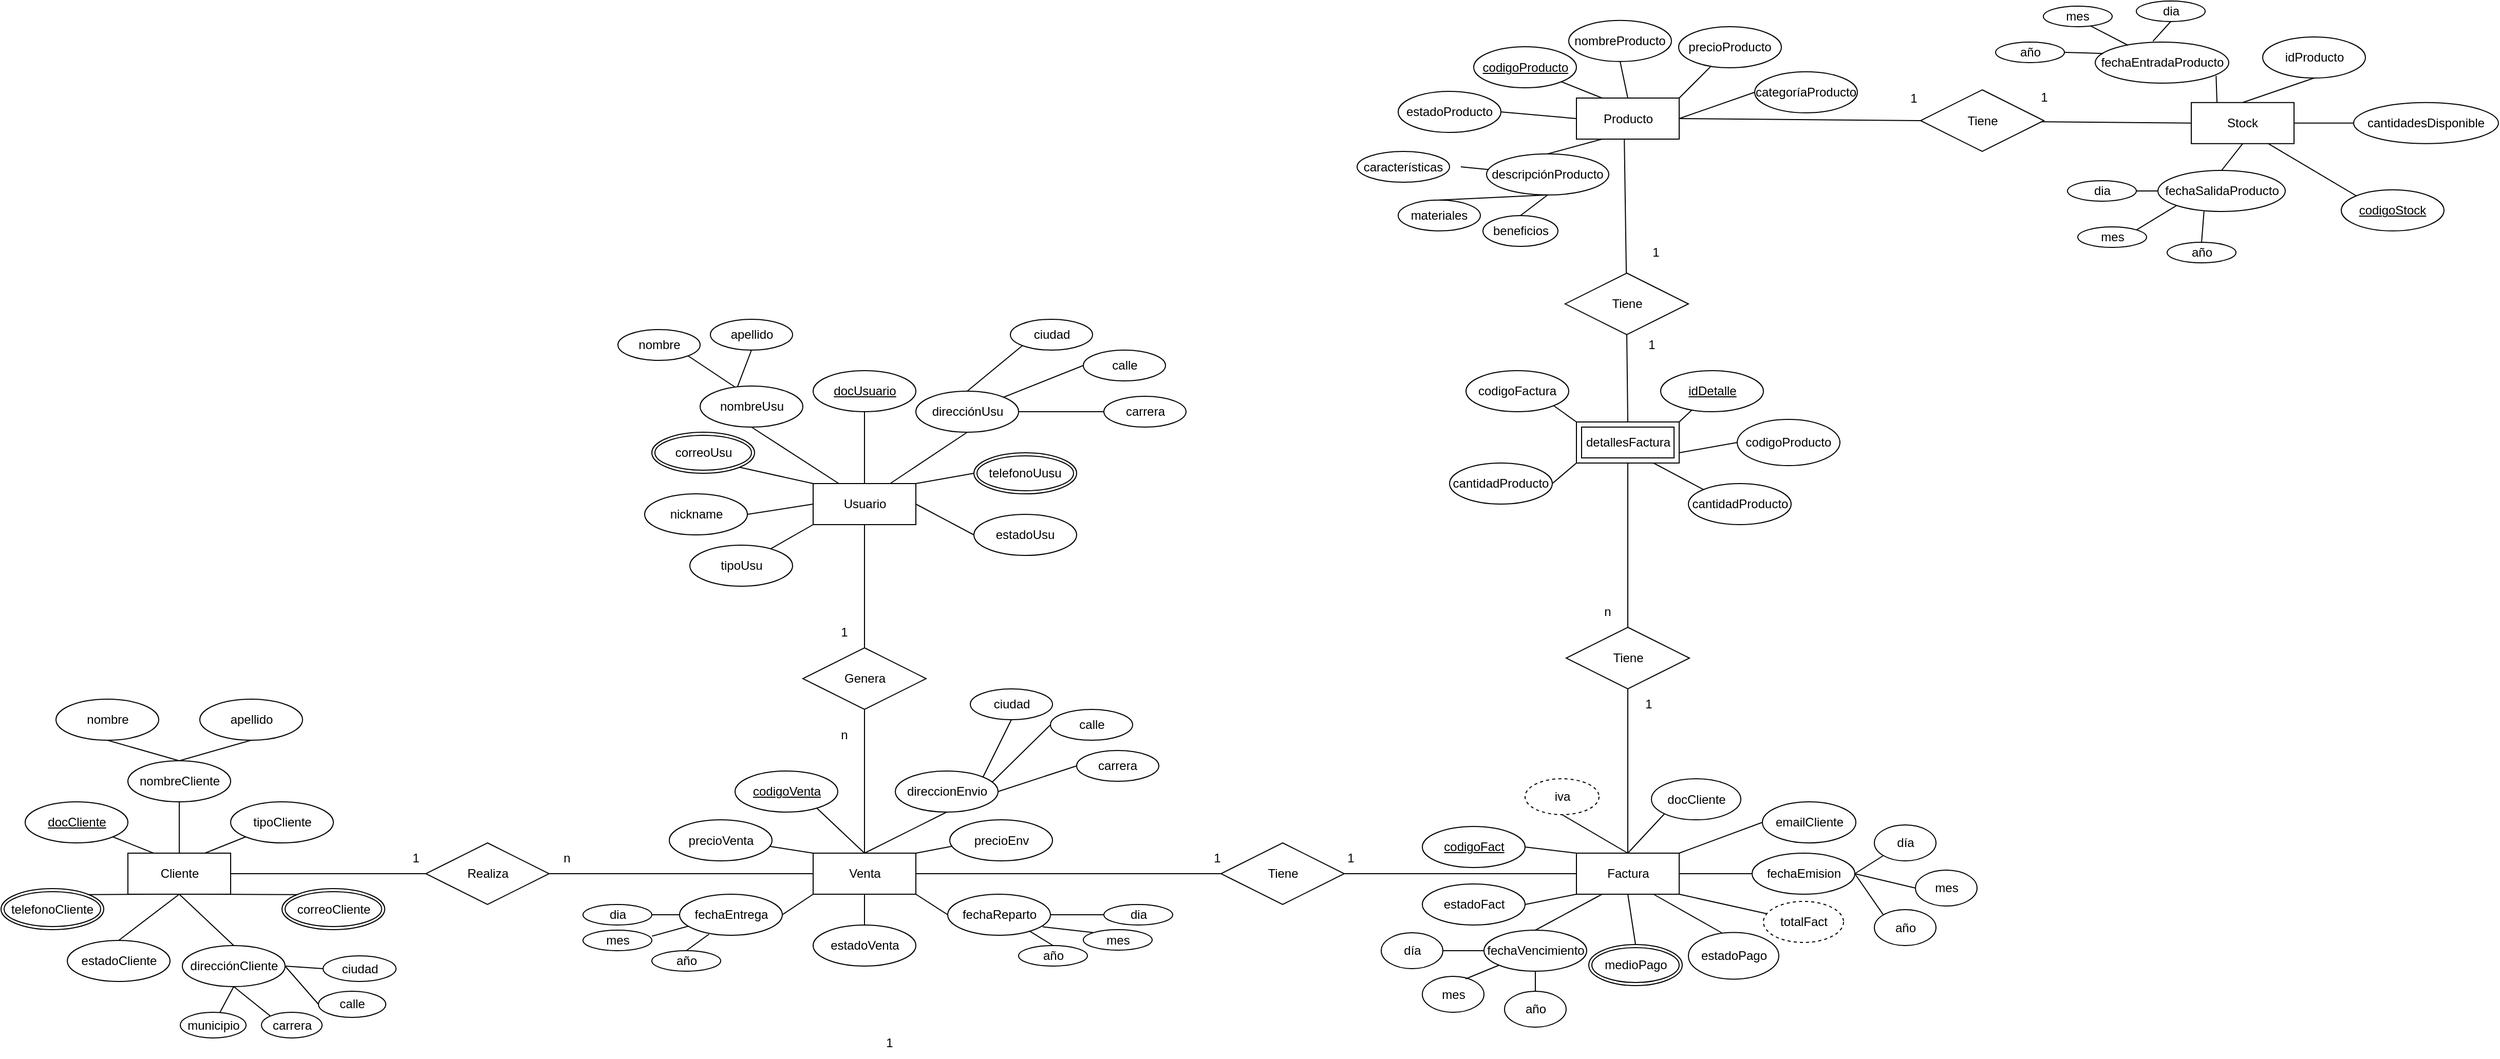 <mxfile version="26.2.8">
  <diagram name="Página-1" id="FEm4brnFQhRlqKf77TeI">
    <mxGraphModel dx="3208" dy="3061" grid="1" gridSize="10" guides="1" tooltips="1" connect="1" arrows="1" fold="1" page="1" pageScale="1" pageWidth="827" pageHeight="1169" background="#ffffff" math="0" shadow="0">
      <root>
        <mxCell id="0" />
        <mxCell id="1" parent="0" />
        <mxCell id="kF4brBvfsIG95Abrvi-r-2" value="Usuario" style="whiteSpace=wrap;html=1;align=center;" vertex="1" parent="1">
          <mxGeometry x="930.5" y="270" width="100" height="40" as="geometry" />
        </mxCell>
        <mxCell id="kF4brBvfsIG95Abrvi-r-3" value="Cliente" style="whiteSpace=wrap;html=1;align=center;" vertex="1" parent="1">
          <mxGeometry x="263.5" y="630" width="100" height="40" as="geometry" />
        </mxCell>
        <mxCell id="kF4brBvfsIG95Abrvi-r-4" value="Venta" style="whiteSpace=wrap;html=1;align=center;" vertex="1" parent="1">
          <mxGeometry x="930.5" y="630" width="100" height="40" as="geometry" />
        </mxCell>
        <mxCell id="kF4brBvfsIG95Abrvi-r-5" value="Factura" style="whiteSpace=wrap;html=1;align=center;" vertex="1" parent="1">
          <mxGeometry x="1673.5" y="630" width="100" height="40" as="geometry" />
        </mxCell>
        <mxCell id="kF4brBvfsIG95Abrvi-r-6" value="Producto" style="whiteSpace=wrap;html=1;align=center;" vertex="1" parent="1">
          <mxGeometry x="1673.5" y="-105.5" width="100" height="40" as="geometry" />
        </mxCell>
        <mxCell id="kF4brBvfsIG95Abrvi-r-7" value="Stock" style="whiteSpace=wrap;html=1;align=center;" vertex="1" parent="1">
          <mxGeometry x="2272" y="-101.11" width="100" height="40" as="geometry" />
        </mxCell>
        <mxCell id="kF4brBvfsIG95Abrvi-r-8" value="" style="endArrow=none;html=1;rounded=0;exitX=1;exitY=0.5;exitDx=0;exitDy=0;entryX=0;entryY=0.5;entryDx=0;entryDy=0;" edge="1" parent="1" source="kF4brBvfsIG95Abrvi-r-12" target="kF4brBvfsIG95Abrvi-r-4">
          <mxGeometry relative="1" as="geometry">
            <mxPoint x="740.5" y="645" as="sourcePoint" />
            <mxPoint x="800.5" y="615" as="targetPoint" />
          </mxGeometry>
        </mxCell>
        <mxCell id="kF4brBvfsIG95Abrvi-r-9" value="" style="endArrow=none;html=1;rounded=0;exitX=1;exitY=0.5;exitDx=0;exitDy=0;entryX=0;entryY=0.5;entryDx=0;entryDy=0;" edge="1" parent="1" source="kF4brBvfsIG95Abrvi-r-14" target="kF4brBvfsIG95Abrvi-r-5">
          <mxGeometry relative="1" as="geometry">
            <mxPoint x="1123.5" y="660" as="sourcePoint" />
            <mxPoint x="1403.5" y="660" as="targetPoint" />
          </mxGeometry>
        </mxCell>
        <mxCell id="kF4brBvfsIG95Abrvi-r-11" value="" style="endArrow=none;html=1;rounded=0;exitX=1;exitY=0.5;exitDx=0;exitDy=0;entryX=0;entryY=0.5;entryDx=0;entryDy=0;" edge="1" parent="1" source="kF4brBvfsIG95Abrvi-r-3" target="kF4brBvfsIG95Abrvi-r-12">
          <mxGeometry relative="1" as="geometry">
            <mxPoint x="363.5" y="650" as="sourcePoint" />
            <mxPoint x="433.5" y="650" as="targetPoint" />
          </mxGeometry>
        </mxCell>
        <mxCell id="kF4brBvfsIG95Abrvi-r-12" value="Realiza" style="shape=rhombus;perimeter=rhombusPerimeter;whiteSpace=wrap;html=1;align=center;" vertex="1" parent="1">
          <mxGeometry x="553.5" y="620" width="120" height="60" as="geometry" />
        </mxCell>
        <mxCell id="kF4brBvfsIG95Abrvi-r-13" value="" style="endArrow=none;html=1;rounded=0;exitX=1;exitY=0.5;exitDx=0;exitDy=0;" edge="1" parent="1" source="kF4brBvfsIG95Abrvi-r-4" target="kF4brBvfsIG95Abrvi-r-14">
          <mxGeometry relative="1" as="geometry">
            <mxPoint x="1074.5" y="650" as="sourcePoint" />
            <mxPoint x="1220.5" y="650" as="targetPoint" />
          </mxGeometry>
        </mxCell>
        <mxCell id="kF4brBvfsIG95Abrvi-r-14" value="Tiene" style="shape=rhombus;perimeter=rhombusPerimeter;whiteSpace=wrap;html=1;align=center;" vertex="1" parent="1">
          <mxGeometry x="1327.5" y="620" width="120" height="60" as="geometry" />
        </mxCell>
        <mxCell id="kF4brBvfsIG95Abrvi-r-15" value="telefonoUusu" style="ellipse;shape=doubleEllipse;margin=3;whiteSpace=wrap;html=1;align=center;" vertex="1" parent="1">
          <mxGeometry x="1087" y="240" width="100" height="40" as="geometry" />
        </mxCell>
        <mxCell id="kF4brBvfsIG95Abrvi-r-16" value="estadoUsu" style="ellipse;whiteSpace=wrap;html=1;align=center;" vertex="1" parent="1">
          <mxGeometry x="1087" y="300" width="100" height="40" as="geometry" />
        </mxCell>
        <mxCell id="kF4brBvfsIG95Abrvi-r-17" value="docUsuario" style="ellipse;whiteSpace=wrap;html=1;align=center;fontStyle=4;" vertex="1" parent="1">
          <mxGeometry x="930.5" y="160" width="100" height="40" as="geometry" />
        </mxCell>
        <mxCell id="kF4brBvfsIG95Abrvi-r-18" value="nickname" style="ellipse;whiteSpace=wrap;html=1;align=center;" vertex="1" parent="1">
          <mxGeometry x="766.5" y="280" width="100" height="40" as="geometry" />
        </mxCell>
        <mxCell id="kF4brBvfsIG95Abrvi-r-19" value="correoUsu" style="ellipse;shape=doubleEllipse;margin=3;whiteSpace=wrap;html=1;align=center;" vertex="1" parent="1">
          <mxGeometry x="773.5" y="220" width="100" height="40" as="geometry" />
        </mxCell>
        <mxCell id="kF4brBvfsIG95Abrvi-r-20" value="nombreUsu" style="ellipse;whiteSpace=wrap;html=1;align=center;" vertex="1" parent="1">
          <mxGeometry x="820.5" y="175" width="100" height="40" as="geometry" />
        </mxCell>
        <mxCell id="kF4brBvfsIG95Abrvi-r-21" value="direcciónUsu" style="ellipse;whiteSpace=wrap;html=1;align=center;" vertex="1" parent="1">
          <mxGeometry x="1030.5" y="180" width="100" height="40" as="geometry" />
        </mxCell>
        <mxCell id="kF4brBvfsIG95Abrvi-r-22" value="" style="endArrow=none;html=1;rounded=0;exitX=0.75;exitY=0;exitDx=0;exitDy=0;entryX=0.5;entryY=1;entryDx=0;entryDy=0;" edge="1" parent="1" source="kF4brBvfsIG95Abrvi-r-2" target="kF4brBvfsIG95Abrvi-r-21">
          <mxGeometry relative="1" as="geometry">
            <mxPoint x="1000.5" y="240" as="sourcePoint" />
            <mxPoint x="1065.5" y="220" as="targetPoint" />
          </mxGeometry>
        </mxCell>
        <mxCell id="kF4brBvfsIG95Abrvi-r-23" value="" style="endArrow=none;html=1;rounded=0;exitX=0.5;exitY=0;exitDx=0;exitDy=0;entryX=0.5;entryY=1;entryDx=0;entryDy=0;" edge="1" parent="1" source="kF4brBvfsIG95Abrvi-r-2" target="kF4brBvfsIG95Abrvi-r-17">
          <mxGeometry relative="1" as="geometry">
            <mxPoint x="970.5" y="240" as="sourcePoint" />
            <mxPoint x="1130.5" y="240" as="targetPoint" />
          </mxGeometry>
        </mxCell>
        <mxCell id="kF4brBvfsIG95Abrvi-r-24" value="" style="endArrow=none;html=1;rounded=0;entryX=0.5;entryY=1;entryDx=0;entryDy=0;exitX=0.25;exitY=0;exitDx=0;exitDy=0;" edge="1" parent="1" source="kF4brBvfsIG95Abrvi-r-2" target="kF4brBvfsIG95Abrvi-r-20">
          <mxGeometry relative="1" as="geometry">
            <mxPoint x="980.5" y="270" as="sourcePoint" />
            <mxPoint x="1090.5" y="240" as="targetPoint" />
          </mxGeometry>
        </mxCell>
        <mxCell id="kF4brBvfsIG95Abrvi-r-25" value="" style="endArrow=none;html=1;rounded=0;entryX=0;entryY=0;entryDx=0;entryDy=0;exitX=1;exitY=1;exitDx=0;exitDy=0;" edge="1" parent="1" source="kF4brBvfsIG95Abrvi-r-19" target="kF4brBvfsIG95Abrvi-r-2">
          <mxGeometry relative="1" as="geometry">
            <mxPoint x="760.5" y="300" as="sourcePoint" />
            <mxPoint x="920.5" y="300" as="targetPoint" />
          </mxGeometry>
        </mxCell>
        <mxCell id="kF4brBvfsIG95Abrvi-r-26" value="" style="endArrow=none;html=1;rounded=0;entryX=0;entryY=0.5;entryDx=0;entryDy=0;exitX=1;exitY=0.5;exitDx=0;exitDy=0;" edge="1" parent="1" source="kF4brBvfsIG95Abrvi-r-18" target="kF4brBvfsIG95Abrvi-r-2">
          <mxGeometry relative="1" as="geometry">
            <mxPoint x="830.5" y="330" as="sourcePoint" />
            <mxPoint x="990.5" y="330" as="targetPoint" />
          </mxGeometry>
        </mxCell>
        <mxCell id="kF4brBvfsIG95Abrvi-r-27" value="" style="endArrow=none;html=1;rounded=0;exitX=1;exitY=0.5;exitDx=0;exitDy=0;entryX=0;entryY=0.5;entryDx=0;entryDy=0;" edge="1" parent="1" source="kF4brBvfsIG95Abrvi-r-2" target="kF4brBvfsIG95Abrvi-r-16">
          <mxGeometry relative="1" as="geometry">
            <mxPoint x="990.5" y="330" as="sourcePoint" />
            <mxPoint x="1150.5" y="330" as="targetPoint" />
          </mxGeometry>
        </mxCell>
        <mxCell id="kF4brBvfsIG95Abrvi-r-28" value="" style="endArrow=none;html=1;rounded=0;exitX=1;exitY=0;exitDx=0;exitDy=0;entryX=0;entryY=0.5;entryDx=0;entryDy=0;" edge="1" parent="1" source="kF4brBvfsIG95Abrvi-r-2" target="kF4brBvfsIG95Abrvi-r-15">
          <mxGeometry relative="1" as="geometry">
            <mxPoint x="1000.5" y="340" as="sourcePoint" />
            <mxPoint x="1160.5" y="340" as="targetPoint" />
            <Array as="points" />
          </mxGeometry>
        </mxCell>
        <mxCell id="kF4brBvfsIG95Abrvi-r-29" value="nombre" style="ellipse;whiteSpace=wrap;html=1;align=center;" vertex="1" parent="1">
          <mxGeometry x="740.5" y="120" width="80" height="30" as="geometry" />
        </mxCell>
        <mxCell id="kF4brBvfsIG95Abrvi-r-30" value="apellido" style="ellipse;whiteSpace=wrap;html=1;align=center;" vertex="1" parent="1">
          <mxGeometry x="830.5" y="110" width="80" height="30" as="geometry" />
        </mxCell>
        <mxCell id="kF4brBvfsIG95Abrvi-r-31" value="" style="endArrow=none;html=1;rounded=0;exitX=1;exitY=1;exitDx=0;exitDy=0;entryX=0.339;entryY=0.025;entryDx=0;entryDy=0;entryPerimeter=0;" edge="1" parent="1" source="kF4brBvfsIG95Abrvi-r-29" target="kF4brBvfsIG95Abrvi-r-20">
          <mxGeometry relative="1" as="geometry">
            <mxPoint x="780.5" y="150" as="sourcePoint" />
            <mxPoint x="940.5" y="150" as="targetPoint" />
          </mxGeometry>
        </mxCell>
        <mxCell id="kF4brBvfsIG95Abrvi-r-32" value="" style="endArrow=none;html=1;rounded=0;exitX=0.5;exitY=1;exitDx=0;exitDy=0;entryX=0.364;entryY=0.016;entryDx=0;entryDy=0;entryPerimeter=0;" edge="1" parent="1" source="kF4brBvfsIG95Abrvi-r-30" target="kF4brBvfsIG95Abrvi-r-20">
          <mxGeometry relative="1" as="geometry">
            <mxPoint x="860.5" y="130" as="sourcePoint" />
            <mxPoint x="1020.5" y="130" as="targetPoint" />
          </mxGeometry>
        </mxCell>
        <mxCell id="kF4brBvfsIG95Abrvi-r-33" value="tipoCliente" style="ellipse;whiteSpace=wrap;html=1;align=center;" vertex="1" parent="1">
          <mxGeometry x="363.5" y="580" width="100" height="40" as="geometry" />
        </mxCell>
        <mxCell id="kF4brBvfsIG95Abrvi-r-34" value="estadoCliente" style="ellipse;whiteSpace=wrap;html=1;align=center;" vertex="1" parent="1">
          <mxGeometry x="204.5" y="715" width="100" height="40" as="geometry" />
        </mxCell>
        <mxCell id="kF4brBvfsIG95Abrvi-r-35" value="" style="endArrow=none;html=1;rounded=0;exitX=0;exitY=0.5;exitDx=0;exitDy=0;entryX=0;entryY=0.5;entryDx=0;entryDy=0;" edge="1" parent="1" source="kF4brBvfsIG95Abrvi-r-7" target="kF4brBvfsIG95Abrvi-r-36">
          <mxGeometry relative="1" as="geometry">
            <mxPoint x="2282" y="-211.11" as="sourcePoint" />
            <mxPoint x="2826" y="-211.11" as="targetPoint" />
          </mxGeometry>
        </mxCell>
        <mxCell id="kF4brBvfsIG95Abrvi-r-36" value="Tiene" style="shape=rhombus;perimeter=rhombusPerimeter;whiteSpace=wrap;html=1;align=center;" vertex="1" parent="1">
          <mxGeometry x="2008.5" y="-113.5" width="120" height="60" as="geometry" />
        </mxCell>
        <mxCell id="kF4brBvfsIG95Abrvi-r-37" value="telefonoCliente" style="ellipse;shape=doubleEllipse;margin=3;whiteSpace=wrap;html=1;align=center;" vertex="1" parent="1">
          <mxGeometry x="140" y="664.5" width="100" height="40" as="geometry" />
        </mxCell>
        <mxCell id="kF4brBvfsIG95Abrvi-r-38" value="correoCliente" style="ellipse;shape=doubleEllipse;margin=3;whiteSpace=wrap;html=1;align=center;" vertex="1" parent="1">
          <mxGeometry x="413.5" y="664.5" width="100" height="40" as="geometry" />
        </mxCell>
        <mxCell id="kF4brBvfsIG95Abrvi-r-39" value="" style="endArrow=none;html=1;rounded=0;exitX=1;exitY=0;exitDx=0;exitDy=0;entryX=0.25;entryY=1;entryDx=0;entryDy=0;" edge="1" parent="1" source="kF4brBvfsIG95Abrvi-r-37" target="kF4brBvfsIG95Abrvi-r-3">
          <mxGeometry relative="1" as="geometry">
            <mxPoint x="263.5" y="690" as="sourcePoint" />
            <mxPoint x="423.5" y="690" as="targetPoint" />
          </mxGeometry>
        </mxCell>
        <mxCell id="kF4brBvfsIG95Abrvi-r-40" value="" style="endArrow=none;html=1;rounded=0;exitX=0.5;exitY=0;exitDx=0;exitDy=0;entryX=0.5;entryY=1;entryDx=0;entryDy=0;" edge="1" parent="1" source="kF4brBvfsIG95Abrvi-r-34" target="kF4brBvfsIG95Abrvi-r-3">
          <mxGeometry relative="1" as="geometry">
            <mxPoint x="303.5" y="700" as="sourcePoint" />
            <mxPoint x="463.5" y="700" as="targetPoint" />
          </mxGeometry>
        </mxCell>
        <mxCell id="kF4brBvfsIG95Abrvi-r-41" value="" style="endArrow=none;html=1;rounded=0;exitX=0.75;exitY=1;exitDx=0;exitDy=0;entryX=0;entryY=0;entryDx=0;entryDy=0;" edge="1" parent="1" source="kF4brBvfsIG95Abrvi-r-3" target="kF4brBvfsIG95Abrvi-r-38">
          <mxGeometry relative="1" as="geometry">
            <mxPoint x="343.5" y="680" as="sourcePoint" />
            <mxPoint x="503.5" y="680" as="targetPoint" />
          </mxGeometry>
        </mxCell>
        <mxCell id="kF4brBvfsIG95Abrvi-r-42" value="" style="endArrow=none;html=1;rounded=0;exitX=0.5;exitY=0;exitDx=0;exitDy=0;entryX=0.5;entryY=1;entryDx=0;entryDy=0;" edge="1" parent="1" source="kF4brBvfsIG95Abrvi-r-3" target="kF4brBvfsIG95Abrvi-r-46">
          <mxGeometry relative="1" as="geometry">
            <mxPoint x="313.5" y="600" as="sourcePoint" />
            <mxPoint x="313.5" y="580" as="targetPoint" />
          </mxGeometry>
        </mxCell>
        <mxCell id="kF4brBvfsIG95Abrvi-r-43" value="" style="endArrow=none;html=1;rounded=0;exitX=0.25;exitY=0;exitDx=0;exitDy=0;entryX=1;entryY=1;entryDx=0;entryDy=0;" edge="1" parent="1" source="kF4brBvfsIG95Abrvi-r-3" target="kF4brBvfsIG95Abrvi-r-45">
          <mxGeometry relative="1" as="geometry">
            <mxPoint x="273.5" y="610" as="sourcePoint" />
            <mxPoint x="241.724" y="604.195" as="targetPoint" />
          </mxGeometry>
        </mxCell>
        <mxCell id="kF4brBvfsIG95Abrvi-r-44" value="" style="endArrow=none;html=1;rounded=0;exitX=0.75;exitY=0;exitDx=0;exitDy=0;entryX=0;entryY=1;entryDx=0;entryDy=0;" edge="1" parent="1" source="kF4brBvfsIG95Abrvi-r-3" target="kF4brBvfsIG95Abrvi-r-33">
          <mxGeometry relative="1" as="geometry">
            <mxPoint x="343.5" y="610" as="sourcePoint" />
            <mxPoint x="503.5" y="610" as="targetPoint" />
          </mxGeometry>
        </mxCell>
        <mxCell id="kF4brBvfsIG95Abrvi-r-45" value="docCliente" style="ellipse;whiteSpace=wrap;html=1;align=center;fontStyle=4;" vertex="1" parent="1">
          <mxGeometry x="163.5" y="580" width="100" height="40" as="geometry" />
        </mxCell>
        <mxCell id="kF4brBvfsIG95Abrvi-r-46" value="nombreCliente" style="ellipse;whiteSpace=wrap;html=1;align=center;" vertex="1" parent="1">
          <mxGeometry x="263.5" y="540" width="100" height="40" as="geometry" />
        </mxCell>
        <mxCell id="kF4brBvfsIG95Abrvi-r-47" value="nombre" style="ellipse;whiteSpace=wrap;html=1;align=center;" vertex="1" parent="1">
          <mxGeometry x="193.5" y="480" width="100" height="40" as="geometry" />
        </mxCell>
        <mxCell id="kF4brBvfsIG95Abrvi-r-48" value="apellido" style="ellipse;whiteSpace=wrap;html=1;align=center;" vertex="1" parent="1">
          <mxGeometry x="333.5" y="480" width="100" height="40" as="geometry" />
        </mxCell>
        <mxCell id="kF4brBvfsIG95Abrvi-r-49" value="" style="endArrow=none;html=1;rounded=0;exitX=0.5;exitY=0;exitDx=0;exitDy=0;entryX=0.5;entryY=1;entryDx=0;entryDy=0;" edge="1" parent="1" source="kF4brBvfsIG95Abrvi-r-46" target="kF4brBvfsIG95Abrvi-r-48">
          <mxGeometry relative="1" as="geometry">
            <mxPoint x="303.5" y="520" as="sourcePoint" />
            <mxPoint x="463.5" y="520" as="targetPoint" />
          </mxGeometry>
        </mxCell>
        <mxCell id="kF4brBvfsIG95Abrvi-r-50" value="" style="endArrow=none;html=1;rounded=0;exitX=0.5;exitY=1;exitDx=0;exitDy=0;entryX=0.5;entryY=0;entryDx=0;entryDy=0;" edge="1" parent="1" source="kF4brBvfsIG95Abrvi-r-47" target="kF4brBvfsIG95Abrvi-r-46">
          <mxGeometry relative="1" as="geometry">
            <mxPoint x="243.5" y="520" as="sourcePoint" />
            <mxPoint x="403.5" y="520" as="targetPoint" />
          </mxGeometry>
        </mxCell>
        <mxCell id="kF4brBvfsIG95Abrvi-r-51" value="1" style="text;html=1;align=center;verticalAlign=middle;whiteSpace=wrap;rounded=0;" vertex="1" parent="1">
          <mxGeometry x="930.5" y="400" width="60" height="30" as="geometry" />
        </mxCell>
        <mxCell id="kF4brBvfsIG95Abrvi-r-52" value="n" style="text;html=1;align=center;verticalAlign=middle;whiteSpace=wrap;rounded=0;" vertex="1" parent="1">
          <mxGeometry x="930.5" y="500" width="60" height="30" as="geometry" />
        </mxCell>
        <mxCell id="kF4brBvfsIG95Abrvi-r-53" value="1" style="text;html=1;align=center;verticalAlign=middle;whiteSpace=wrap;rounded=0;" vertex="1" parent="1">
          <mxGeometry x="513.5" y="620" width="60" height="30" as="geometry" />
        </mxCell>
        <mxCell id="kF4brBvfsIG95Abrvi-r-54" value="n" style="text;html=1;align=center;verticalAlign=middle;whiteSpace=wrap;rounded=0;" vertex="1" parent="1">
          <mxGeometry x="660.5" y="620" width="60" height="30" as="geometry" />
        </mxCell>
        <mxCell id="kF4brBvfsIG95Abrvi-r-55" value="precioVenta" style="ellipse;whiteSpace=wrap;html=1;align=center;" vertex="1" parent="1">
          <mxGeometry x="790.5" y="597.5" width="100" height="40" as="geometry" />
        </mxCell>
        <mxCell id="kF4brBvfsIG95Abrvi-r-56" value="direccionEnvio" style="ellipse;whiteSpace=wrap;html=1;align=center;" vertex="1" parent="1">
          <mxGeometry x="1010.5" y="550" width="100" height="40" as="geometry" />
        </mxCell>
        <mxCell id="kF4brBvfsIG95Abrvi-r-57" value="precioEnv" style="ellipse;whiteSpace=wrap;html=1;align=center;" vertex="1" parent="1">
          <mxGeometry x="1063.5" y="597.5" width="100" height="40" as="geometry" />
        </mxCell>
        <mxCell id="kF4brBvfsIG95Abrvi-r-58" value="fechaEntrega" style="ellipse;whiteSpace=wrap;html=1;align=center;" vertex="1" parent="1">
          <mxGeometry x="800.5" y="670" width="100" height="40" as="geometry" />
        </mxCell>
        <mxCell id="kF4brBvfsIG95Abrvi-r-59" value="fechaReparto" style="ellipse;whiteSpace=wrap;html=1;align=center;" vertex="1" parent="1">
          <mxGeometry x="1061.5" y="670" width="100" height="40" as="geometry" />
        </mxCell>
        <mxCell id="kF4brBvfsIG95Abrvi-r-60" value="estadoVenta" style="ellipse;whiteSpace=wrap;html=1;align=center;" vertex="1" parent="1">
          <mxGeometry x="930.5" y="700" width="100" height="40" as="geometry" />
        </mxCell>
        <mxCell id="kF4brBvfsIG95Abrvi-r-61" value="codigoVenta" style="ellipse;whiteSpace=wrap;html=1;align=center;fontStyle=4;" vertex="1" parent="1">
          <mxGeometry x="854.5" y="550" width="100" height="40" as="geometry" />
        </mxCell>
        <mxCell id="kF4brBvfsIG95Abrvi-r-63" value="" style="endArrow=none;html=1;rounded=0;exitX=0.5;exitY=0;exitDx=0;exitDy=0;entryX=0.5;entryY=1;entryDx=0;entryDy=0;" edge="1" parent="1" source="kF4brBvfsIG95Abrvi-r-4" target="kF4brBvfsIG95Abrvi-r-56">
          <mxGeometry relative="1" as="geometry">
            <mxPoint x="980.5" y="610" as="sourcePoint" />
            <mxPoint x="1140.5" y="610" as="targetPoint" />
          </mxGeometry>
        </mxCell>
        <mxCell id="kF4brBvfsIG95Abrvi-r-64" value="" style="endArrow=none;html=1;rounded=0;exitX=1;exitY=0;exitDx=0;exitDy=0;entryX=0.018;entryY=0.648;entryDx=0;entryDy=0;entryPerimeter=0;" edge="1" parent="1" source="kF4brBvfsIG95Abrvi-r-4" target="kF4brBvfsIG95Abrvi-r-57">
          <mxGeometry relative="1" as="geometry">
            <mxPoint x="1020.5" y="620" as="sourcePoint" />
            <mxPoint x="1180.5" y="620" as="targetPoint" />
          </mxGeometry>
        </mxCell>
        <mxCell id="kF4brBvfsIG95Abrvi-r-65" value="" style="endArrow=none;html=1;rounded=0;entryX=0;entryY=0;entryDx=0;entryDy=0;exitX=0.976;exitY=0.646;exitDx=0;exitDy=0;exitPerimeter=0;" edge="1" parent="1" source="kF4brBvfsIG95Abrvi-r-55" target="kF4brBvfsIG95Abrvi-r-4">
          <mxGeometry relative="1" as="geometry">
            <mxPoint x="920.5" y="610" as="sourcePoint" />
            <mxPoint x="1080.5" y="610" as="targetPoint" />
          </mxGeometry>
        </mxCell>
        <mxCell id="kF4brBvfsIG95Abrvi-r-66" value="" style="endArrow=none;html=1;rounded=0;exitX=0.797;exitY=0.905;exitDx=0;exitDy=0;exitPerimeter=0;entryX=0.5;entryY=0;entryDx=0;entryDy=0;" edge="1" parent="1" source="kF4brBvfsIG95Abrvi-r-61" target="kF4brBvfsIG95Abrvi-r-4">
          <mxGeometry relative="1" as="geometry">
            <mxPoint x="920.5" y="590" as="sourcePoint" />
            <mxPoint x="1080.5" y="590" as="targetPoint" />
          </mxGeometry>
        </mxCell>
        <mxCell id="kF4brBvfsIG95Abrvi-r-67" value="" style="endArrow=none;html=1;rounded=0;exitX=1;exitY=0.5;exitDx=0;exitDy=0;entryX=0;entryY=1;entryDx=0;entryDy=0;" edge="1" parent="1" source="kF4brBvfsIG95Abrvi-r-58" target="kF4brBvfsIG95Abrvi-r-4">
          <mxGeometry relative="1" as="geometry">
            <mxPoint x="900.5" y="690" as="sourcePoint" />
            <mxPoint x="1060.5" y="690" as="targetPoint" />
          </mxGeometry>
        </mxCell>
        <mxCell id="kF4brBvfsIG95Abrvi-r-69" value="" style="endArrow=none;html=1;rounded=0;exitX=1;exitY=1;exitDx=0;exitDy=0;entryX=0;entryY=0.5;entryDx=0;entryDy=0;" edge="1" parent="1" source="kF4brBvfsIG95Abrvi-r-4" target="kF4brBvfsIG95Abrvi-r-59">
          <mxGeometry relative="1" as="geometry">
            <mxPoint x="1040.5" y="670" as="sourcePoint" />
            <mxPoint x="1200.5" y="670" as="targetPoint" />
          </mxGeometry>
        </mxCell>
        <mxCell id="kF4brBvfsIG95Abrvi-r-70" value="" style="endArrow=none;html=1;rounded=0;exitX=0.5;exitY=1;exitDx=0;exitDy=0;entryX=0.5;entryY=0;entryDx=0;entryDy=0;" edge="1" parent="1" source="kF4brBvfsIG95Abrvi-r-4" target="kF4brBvfsIG95Abrvi-r-60">
          <mxGeometry relative="1" as="geometry">
            <mxPoint x="1010.5" y="680" as="sourcePoint" />
            <mxPoint x="1170.5" y="680" as="targetPoint" />
          </mxGeometry>
        </mxCell>
        <mxCell id="kF4brBvfsIG95Abrvi-r-72" value="ciudad" style="ellipse;whiteSpace=wrap;html=1;align=center;" vertex="1" parent="1">
          <mxGeometry x="1083.5" y="470" width="80" height="30" as="geometry" />
        </mxCell>
        <mxCell id="kF4brBvfsIG95Abrvi-r-73" value="calle" style="ellipse;whiteSpace=wrap;html=1;align=center;" vertex="1" parent="1">
          <mxGeometry x="1161.5" y="490" width="80" height="30" as="geometry" />
        </mxCell>
        <mxCell id="kF4brBvfsIG95Abrvi-r-74" value="carrera" style="ellipse;whiteSpace=wrap;html=1;align=center;" vertex="1" parent="1">
          <mxGeometry x="1187" y="530" width="80" height="30" as="geometry" />
        </mxCell>
        <mxCell id="kF4brBvfsIG95Abrvi-r-75" value="dia" style="ellipse;whiteSpace=wrap;html=1;align=center;" vertex="1" parent="1">
          <mxGeometry x="706.5" y="680" width="67" height="20" as="geometry" />
        </mxCell>
        <mxCell id="kF4brBvfsIG95Abrvi-r-76" value="mes" style="ellipse;whiteSpace=wrap;html=1;align=center;" vertex="1" parent="1">
          <mxGeometry x="706.5" y="705" width="67" height="20" as="geometry" />
        </mxCell>
        <mxCell id="kF4brBvfsIG95Abrvi-r-77" value="año" style="ellipse;whiteSpace=wrap;html=1;align=center;" vertex="1" parent="1">
          <mxGeometry x="773.5" y="725" width="67" height="20" as="geometry" />
        </mxCell>
        <mxCell id="kF4brBvfsIG95Abrvi-r-78" value="" style="endArrow=none;html=1;rounded=0;exitX=1;exitY=0.5;exitDx=0;exitDy=0;entryX=0;entryY=0.5;entryDx=0;entryDy=0;" edge="1" parent="1" source="kF4brBvfsIG95Abrvi-r-75" target="kF4brBvfsIG95Abrvi-r-58">
          <mxGeometry relative="1" as="geometry">
            <mxPoint x="780.5" y="700" as="sourcePoint" />
            <mxPoint x="940.5" y="700" as="targetPoint" />
          </mxGeometry>
        </mxCell>
        <mxCell id="kF4brBvfsIG95Abrvi-r-79" value="" style="endArrow=none;html=1;rounded=0;exitX=1.003;exitY=0.29;exitDx=0;exitDy=0;exitPerimeter=0;" edge="1" parent="1" source="kF4brBvfsIG95Abrvi-r-76" target="kF4brBvfsIG95Abrvi-r-58">
          <mxGeometry relative="1" as="geometry">
            <mxPoint x="760.5" y="710" as="sourcePoint" />
            <mxPoint x="920.5" y="710" as="targetPoint" />
          </mxGeometry>
        </mxCell>
        <mxCell id="kF4brBvfsIG95Abrvi-r-80" value="" style="endArrow=none;html=1;rounded=0;exitX=0.5;exitY=0;exitDx=0;exitDy=0;entryX=0.286;entryY=0.975;entryDx=0;entryDy=0;entryPerimeter=0;" edge="1" parent="1" source="kF4brBvfsIG95Abrvi-r-77" target="kF4brBvfsIG95Abrvi-r-58">
          <mxGeometry relative="1" as="geometry">
            <mxPoint x="810.5" y="720" as="sourcePoint" />
            <mxPoint x="970.5" y="720" as="targetPoint" />
          </mxGeometry>
        </mxCell>
        <mxCell id="kF4brBvfsIG95Abrvi-r-81" value="dia" style="ellipse;whiteSpace=wrap;html=1;align=center;" vertex="1" parent="1">
          <mxGeometry x="1213.5" y="680" width="67" height="20" as="geometry" />
        </mxCell>
        <mxCell id="kF4brBvfsIG95Abrvi-r-82" value="mes" style="ellipse;whiteSpace=wrap;html=1;align=center;" vertex="1" parent="1">
          <mxGeometry x="1193.5" y="704.5" width="67" height="20" as="geometry" />
        </mxCell>
        <mxCell id="kF4brBvfsIG95Abrvi-r-83" value="año" style="ellipse;whiteSpace=wrap;html=1;align=center;" vertex="1" parent="1">
          <mxGeometry x="1130.5" y="720" width="67" height="20" as="geometry" />
        </mxCell>
        <mxCell id="kF4brBvfsIG95Abrvi-r-84" value="" style="endArrow=none;html=1;rounded=0;exitX=0.5;exitY=0;exitDx=0;exitDy=0;entryX=0.793;entryY=0.892;entryDx=0;entryDy=0;entryPerimeter=0;" edge="1" parent="1" source="kF4brBvfsIG95Abrvi-r-83" target="kF4brBvfsIG95Abrvi-r-59">
          <mxGeometry relative="1" as="geometry">
            <mxPoint x="1140.5" y="720" as="sourcePoint" />
            <mxPoint x="1300.5" y="720" as="targetPoint" />
          </mxGeometry>
        </mxCell>
        <mxCell id="kF4brBvfsIG95Abrvi-r-85" value="" style="endArrow=none;html=1;rounded=0;exitX=0.923;exitY=0.792;exitDx=0;exitDy=0;exitPerimeter=0;entryX=0;entryY=0;entryDx=0;entryDy=0;" edge="1" parent="1" source="kF4brBvfsIG95Abrvi-r-59" target="kF4brBvfsIG95Abrvi-r-82">
          <mxGeometry relative="1" as="geometry">
            <mxPoint x="1170.5" y="710" as="sourcePoint" />
            <mxPoint x="1330.5" y="710" as="targetPoint" />
          </mxGeometry>
        </mxCell>
        <mxCell id="kF4brBvfsIG95Abrvi-r-86" value="" style="endArrow=none;html=1;rounded=0;exitX=1;exitY=0.5;exitDx=0;exitDy=0;entryX=0;entryY=0.5;entryDx=0;entryDy=0;" edge="1" parent="1" source="kF4brBvfsIG95Abrvi-r-59" target="kF4brBvfsIG95Abrvi-r-81">
          <mxGeometry relative="1" as="geometry">
            <mxPoint x="1190.5" y="690" as="sourcePoint" />
            <mxPoint x="1350.5" y="690" as="targetPoint" />
          </mxGeometry>
        </mxCell>
        <mxCell id="kF4brBvfsIG95Abrvi-r-87" value="1" style="text;html=1;align=center;verticalAlign=middle;whiteSpace=wrap;rounded=0;" vertex="1" parent="1">
          <mxGeometry x="1293.5" y="620" width="60" height="30" as="geometry" />
        </mxCell>
        <mxCell id="kF4brBvfsIG95Abrvi-r-88" value="1" style="text;html=1;align=center;verticalAlign=middle;whiteSpace=wrap;rounded=0;" vertex="1" parent="1">
          <mxGeometry x="1423.5" y="620" width="60" height="30" as="geometry" />
        </mxCell>
        <mxCell id="kF4brBvfsIG95Abrvi-r-89" value="docCliente" style="ellipse;whiteSpace=wrap;html=1;align=center;" vertex="1" parent="1">
          <mxGeometry x="1746.5" y="557.5" width="87" height="40" as="geometry" />
        </mxCell>
        <mxCell id="kF4brBvfsIG95Abrvi-r-90" value="emailCliente" style="ellipse;whiteSpace=wrap;html=1;align=center;" vertex="1" parent="1">
          <mxGeometry x="1854.5" y="580" width="91" height="40" as="geometry" />
        </mxCell>
        <mxCell id="kF4brBvfsIG95Abrvi-r-91" value="fechaEmision" style="ellipse;whiteSpace=wrap;html=1;align=center;" vertex="1" parent="1">
          <mxGeometry x="1844.5" y="630" width="100" height="40" as="geometry" />
        </mxCell>
        <mxCell id="kF4brBvfsIG95Abrvi-r-92" value="estadoPago" style="ellipse;whiteSpace=wrap;html=1;align=center;" vertex="1" parent="1">
          <mxGeometry x="1782.5" y="707.25" width="88" height="45.5" as="geometry" />
        </mxCell>
        <mxCell id="kF4brBvfsIG95Abrvi-r-93" value="fechaVencimiento" style="ellipse;whiteSpace=wrap;html=1;align=center;" vertex="1" parent="1">
          <mxGeometry x="1583.5" y="705" width="100" height="40" as="geometry" />
        </mxCell>
        <mxCell id="kF4brBvfsIG95Abrvi-r-94" value="estadoFact" style="ellipse;whiteSpace=wrap;html=1;align=center;" vertex="1" parent="1">
          <mxGeometry x="1523.5" y="660" width="100" height="40" as="geometry" />
        </mxCell>
        <mxCell id="kF4brBvfsIG95Abrvi-r-95" value="codigoFact" style="ellipse;whiteSpace=wrap;html=1;align=center;fontStyle=4;" vertex="1" parent="1">
          <mxGeometry x="1523.5" y="604" width="100" height="40" as="geometry" />
        </mxCell>
        <mxCell id="kF4brBvfsIG95Abrvi-r-96" value="totalFact" style="ellipse;whiteSpace=wrap;html=1;align=center;dashed=1;" vertex="1" parent="1">
          <mxGeometry x="1855.5" y="677" width="78" height="40" as="geometry" />
        </mxCell>
        <mxCell id="kF4brBvfsIG95Abrvi-r-99" value="" style="endArrow=none;html=1;rounded=0;exitX=1;exitY=0.5;exitDx=0;exitDy=0;entryX=0;entryY=1;entryDx=0;entryDy=0;" edge="1" parent="1" source="kF4brBvfsIG95Abrvi-r-91" target="kF4brBvfsIG95Abrvi-r-100">
          <mxGeometry relative="1" as="geometry">
            <mxPoint x="1933.5" y="659.6" as="sourcePoint" />
            <mxPoint x="2093.5" y="659.6" as="targetPoint" />
          </mxGeometry>
        </mxCell>
        <mxCell id="kF4brBvfsIG95Abrvi-r-100" value="día" style="ellipse;whiteSpace=wrap;html=1;align=center;" vertex="1" parent="1">
          <mxGeometry x="1963.5" y="602.5" width="60" height="35" as="geometry" />
        </mxCell>
        <mxCell id="kF4brBvfsIG95Abrvi-r-101" value="mes" style="ellipse;whiteSpace=wrap;html=1;align=center;" vertex="1" parent="1">
          <mxGeometry x="2003.5" y="646.5" width="60" height="35" as="geometry" />
        </mxCell>
        <mxCell id="kF4brBvfsIG95Abrvi-r-102" value="año" style="ellipse;whiteSpace=wrap;html=1;align=center;" vertex="1" parent="1">
          <mxGeometry x="1963.5" y="685" width="60" height="35" as="geometry" />
        </mxCell>
        <mxCell id="kF4brBvfsIG95Abrvi-r-103" value="" style="endArrow=none;html=1;rounded=0;exitX=1;exitY=0.5;exitDx=0;exitDy=0;entryX=0;entryY=0.5;entryDx=0;entryDy=0;" edge="1" parent="1" source="kF4brBvfsIG95Abrvi-r-91" target="kF4brBvfsIG95Abrvi-r-101">
          <mxGeometry relative="1" as="geometry">
            <mxPoint x="1933.5" y="670" as="sourcePoint" />
            <mxPoint x="2093.5" y="670" as="targetPoint" />
          </mxGeometry>
        </mxCell>
        <mxCell id="kF4brBvfsIG95Abrvi-r-104" value="" style="endArrow=none;html=1;rounded=0;exitX=1;exitY=0.5;exitDx=0;exitDy=0;entryX=0;entryY=0;entryDx=0;entryDy=0;" edge="1" parent="1" source="kF4brBvfsIG95Abrvi-r-91" target="kF4brBvfsIG95Abrvi-r-102">
          <mxGeometry relative="1" as="geometry">
            <mxPoint x="1933.5" y="680" as="sourcePoint" />
            <mxPoint x="2093.5" y="680" as="targetPoint" />
          </mxGeometry>
        </mxCell>
        <mxCell id="kF4brBvfsIG95Abrvi-r-105" value="día" style="ellipse;whiteSpace=wrap;html=1;align=center;" vertex="1" parent="1">
          <mxGeometry x="1483.5" y="707.5" width="60" height="35" as="geometry" />
        </mxCell>
        <mxCell id="kF4brBvfsIG95Abrvi-r-106" value="mes" style="ellipse;whiteSpace=wrap;html=1;align=center;" vertex="1" parent="1">
          <mxGeometry x="1523.5" y="750" width="60" height="35" as="geometry" />
        </mxCell>
        <mxCell id="kF4brBvfsIG95Abrvi-r-107" value="año" style="ellipse;whiteSpace=wrap;html=1;align=center;" vertex="1" parent="1">
          <mxGeometry x="1603.5" y="764.5" width="60" height="35" as="geometry" />
        </mxCell>
        <mxCell id="kF4brBvfsIG95Abrvi-r-108" value="" style="endArrow=none;html=1;rounded=0;exitX=1;exitY=0.5;exitDx=0;exitDy=0;entryX=0;entryY=0.5;entryDx=0;entryDy=0;" edge="1" parent="1" source="kF4brBvfsIG95Abrvi-r-105" target="kF4brBvfsIG95Abrvi-r-93">
          <mxGeometry relative="1" as="geometry">
            <mxPoint x="1573.5" y="740" as="sourcePoint" />
            <mxPoint x="1733.5" y="740" as="targetPoint" />
          </mxGeometry>
        </mxCell>
        <mxCell id="kF4brBvfsIG95Abrvi-r-109" value="" style="endArrow=none;html=1;rounded=0;exitX=0.702;exitY=0.071;exitDx=0;exitDy=0;exitPerimeter=0;entryX=0;entryY=1;entryDx=0;entryDy=0;" edge="1" parent="1" source="kF4brBvfsIG95Abrvi-r-106" target="kF4brBvfsIG95Abrvi-r-93">
          <mxGeometry relative="1" as="geometry">
            <mxPoint x="1583.5" y="750" as="sourcePoint" />
            <mxPoint x="1743.5" y="750" as="targetPoint" />
          </mxGeometry>
        </mxCell>
        <mxCell id="kF4brBvfsIG95Abrvi-r-110" value="" style="endArrow=none;html=1;rounded=0;exitX=0.5;exitY=1;exitDx=0;exitDy=0;entryX=0.5;entryY=0;entryDx=0;entryDy=0;" edge="1" parent="1" source="kF4brBvfsIG95Abrvi-r-93" target="kF4brBvfsIG95Abrvi-r-107">
          <mxGeometry relative="1" as="geometry">
            <mxPoint x="1603.5" y="750" as="sourcePoint" />
            <mxPoint x="1763.5" y="750" as="targetPoint" />
          </mxGeometry>
        </mxCell>
        <mxCell id="kF4brBvfsIG95Abrvi-r-112" value="" style="endArrow=none;html=1;rounded=0;exitX=0.5;exitY=0;exitDx=0;exitDy=0;entryX=0;entryY=1;entryDx=0;entryDy=0;" edge="1" parent="1" source="kF4brBvfsIG95Abrvi-r-5" target="kF4brBvfsIG95Abrvi-r-89">
          <mxGeometry relative="1" as="geometry">
            <mxPoint x="1753.5" y="630" as="sourcePoint" />
            <mxPoint x="1753.5" y="560" as="targetPoint" />
          </mxGeometry>
        </mxCell>
        <mxCell id="kF4brBvfsIG95Abrvi-r-113" value="" style="endArrow=none;html=1;rounded=0;exitX=1;exitY=0;exitDx=0;exitDy=0;entryX=0;entryY=0.5;entryDx=0;entryDy=0;" edge="1" parent="1" source="kF4brBvfsIG95Abrvi-r-5" target="kF4brBvfsIG95Abrvi-r-90">
          <mxGeometry relative="1" as="geometry">
            <mxPoint x="1779.5" y="638" as="sourcePoint" />
            <mxPoint x="1819.5" y="582" as="targetPoint" />
          </mxGeometry>
        </mxCell>
        <mxCell id="kF4brBvfsIG95Abrvi-r-115" value="" style="endArrow=none;html=1;rounded=0;exitX=1;exitY=0.5;exitDx=0;exitDy=0;entryX=0;entryY=0;entryDx=0;entryDy=0;" edge="1" parent="1" source="kF4brBvfsIG95Abrvi-r-95" target="kF4brBvfsIG95Abrvi-r-5">
          <mxGeometry relative="1" as="geometry">
            <mxPoint x="1633.5" y="610" as="sourcePoint" />
            <mxPoint x="1793.5" y="610" as="targetPoint" />
          </mxGeometry>
        </mxCell>
        <mxCell id="kF4brBvfsIG95Abrvi-r-116" value="" style="endArrow=none;html=1;rounded=0;exitX=1;exitY=0.5;exitDx=0;exitDy=0;entryX=0;entryY=1;entryDx=0;entryDy=0;" edge="1" parent="1" source="kF4brBvfsIG95Abrvi-r-94" target="kF4brBvfsIG95Abrvi-r-5">
          <mxGeometry relative="1" as="geometry">
            <mxPoint x="1643.5" y="680" as="sourcePoint" />
            <mxPoint x="1803.5" y="680" as="targetPoint" />
          </mxGeometry>
        </mxCell>
        <mxCell id="kF4brBvfsIG95Abrvi-r-117" value="" style="endArrow=none;html=1;rounded=0;exitX=0.5;exitY=0;exitDx=0;exitDy=0;entryX=0.25;entryY=1;entryDx=0;entryDy=0;" edge="1" parent="1" source="kF4brBvfsIG95Abrvi-r-93" target="kF4brBvfsIG95Abrvi-r-5">
          <mxGeometry relative="1" as="geometry">
            <mxPoint x="1663.5" y="700" as="sourcePoint" />
            <mxPoint x="1823.5" y="700" as="targetPoint" />
          </mxGeometry>
        </mxCell>
        <mxCell id="kF4brBvfsIG95Abrvi-r-118" value="" style="endArrow=none;html=1;rounded=0;entryX=0.75;entryY=1;entryDx=0;entryDy=0;exitX=0.372;exitY=0.011;exitDx=0;exitDy=0;exitPerimeter=0;" edge="1" parent="1" source="kF4brBvfsIG95Abrvi-r-92" target="kF4brBvfsIG95Abrvi-r-5">
          <mxGeometry relative="1" as="geometry">
            <mxPoint x="1733.5" y="710" as="sourcePoint" />
            <mxPoint x="1893.5" y="690" as="targetPoint" />
          </mxGeometry>
        </mxCell>
        <mxCell id="kF4brBvfsIG95Abrvi-r-119" value="" style="endArrow=none;html=1;rounded=0;exitX=1;exitY=1;exitDx=0;exitDy=0;" edge="1" parent="1" source="kF4brBvfsIG95Abrvi-r-5" target="kF4brBvfsIG95Abrvi-r-96">
          <mxGeometry relative="1" as="geometry">
            <mxPoint x="1753.5" y="680" as="sourcePoint" />
            <mxPoint x="1913.5" y="680" as="targetPoint" />
          </mxGeometry>
        </mxCell>
        <mxCell id="kF4brBvfsIG95Abrvi-r-120" value="" style="endArrow=none;html=1;rounded=0;exitX=1;exitY=0.5;exitDx=0;exitDy=0;entryX=0;entryY=0.5;entryDx=0;entryDy=0;" edge="1" parent="1" source="kF4brBvfsIG95Abrvi-r-5" target="kF4brBvfsIG95Abrvi-r-91">
          <mxGeometry relative="1" as="geometry">
            <mxPoint x="1783.5" y="650" as="sourcePoint" />
            <mxPoint x="1943.5" y="650" as="targetPoint" />
          </mxGeometry>
        </mxCell>
        <mxCell id="kF4brBvfsIG95Abrvi-r-121" value="1" style="text;html=1;align=center;verticalAlign=middle;whiteSpace=wrap;rounded=0;" vertex="1" parent="1">
          <mxGeometry x="974.5" y="799.5" width="60" height="30" as="geometry" />
        </mxCell>
        <mxCell id="kF4brBvfsIG95Abrvi-r-122" value="codigoProducto" style="ellipse;whiteSpace=wrap;html=1;align=center;fontStyle=4;" vertex="1" parent="1">
          <mxGeometry x="1573.5" y="-155.5" width="100" height="40" as="geometry" />
        </mxCell>
        <mxCell id="kF4brBvfsIG95Abrvi-r-123" value="estadoProducto" style="ellipse;whiteSpace=wrap;html=1;align=center;" vertex="1" parent="1">
          <mxGeometry x="1500" y="-112" width="100" height="40" as="geometry" />
        </mxCell>
        <mxCell id="kF4brBvfsIG95Abrvi-r-124" value="descripciónProducto" style="ellipse;whiteSpace=wrap;html=1;align=center;" vertex="1" parent="1">
          <mxGeometry x="1586" y="-51.11" width="119" height="40" as="geometry" />
        </mxCell>
        <mxCell id="kF4brBvfsIG95Abrvi-r-126" value="categoríaProducto" style="ellipse;whiteSpace=wrap;html=1;align=center;" vertex="1" parent="1">
          <mxGeometry x="1847" y="-131.11" width="100" height="40" as="geometry" />
        </mxCell>
        <mxCell id="kF4brBvfsIG95Abrvi-r-127" value="precioProducto" style="ellipse;whiteSpace=wrap;html=1;align=center;" vertex="1" parent="1">
          <mxGeometry x="1773" y="-175" width="100" height="40" as="geometry" />
        </mxCell>
        <mxCell id="kF4brBvfsIG95Abrvi-r-128" value="nombreProducto" style="ellipse;whiteSpace=wrap;html=1;align=center;" vertex="1" parent="1">
          <mxGeometry x="1666" y="-181.11" width="100" height="40" as="geometry" />
        </mxCell>
        <mxCell id="kF4brBvfsIG95Abrvi-r-129" value="" style="endArrow=none;html=1;rounded=0;exitX=0.25;exitY=0;exitDx=0;exitDy=0;entryX=1;entryY=1;entryDx=0;entryDy=0;" edge="1" parent="1" source="kF4brBvfsIG95Abrvi-r-6" target="kF4brBvfsIG95Abrvi-r-122">
          <mxGeometry relative="1" as="geometry">
            <mxPoint x="1686.5" y="-125.5" as="sourcePoint" />
            <mxPoint x="1846.5" y="-125.5" as="targetPoint" />
          </mxGeometry>
        </mxCell>
        <mxCell id="kF4brBvfsIG95Abrvi-r-130" value="" style="endArrow=none;html=1;rounded=0;exitX=0.5;exitY=0;exitDx=0;exitDy=0;entryX=0.5;entryY=1;entryDx=0;entryDy=0;" edge="1" parent="1" source="kF4brBvfsIG95Abrvi-r-6" target="kF4brBvfsIG95Abrvi-r-128">
          <mxGeometry relative="1" as="geometry">
            <mxPoint x="1746.5" y="-115.5" as="sourcePoint" />
            <mxPoint x="1906.5" y="-115.5" as="targetPoint" />
          </mxGeometry>
        </mxCell>
        <mxCell id="kF4brBvfsIG95Abrvi-r-131" value="caracte&lt;span style=&quot;color: rgba(0, 0, 0, 0); font-family: monospace; font-size: 0px; text-align: start; text-wrap-mode: nowrap;&quot;&gt;%3CmxGraphModel%3E%3Croot%3E%3CmxCell%20id%3D%220%22%2F%3E%3CmxCell%20id%3D%221%22%20parent%3D%220%22%2F%3E%3CmxCell%20id%3D%222%22%20value%3D%221%22%20style%3D%22text%3Bhtml%3D1%3Balign%3Dcenter%3BverticalAlign%3Dmiddle%3BwhiteSpace%3Dwrap%3Brounded%3D0%3B%22%20vertex%3D%221%22%20parent%3D%221%22%3E%3CmxGeometry%20x%3D%221500%22%20y%3D%22430%22%20width%3D%2260%22%20height%3D%2230%22%20as%3D%22geometry%22%2F%3E%3C%2FmxCell%3E%3C%2Froot%3E%3C%2FmxGraphModel%3E&lt;/span&gt;rísticas" style="ellipse;whiteSpace=wrap;html=1;align=center;" vertex="1" parent="1">
          <mxGeometry x="1460" y="-53.5" width="90" height="30" as="geometry" />
        </mxCell>
        <mxCell id="kF4brBvfsIG95Abrvi-r-132" value="materiales" style="ellipse;whiteSpace=wrap;html=1;align=center;" vertex="1" parent="1">
          <mxGeometry x="1500" y="-6.11" width="80" height="30" as="geometry" />
        </mxCell>
        <mxCell id="kF4brBvfsIG95Abrvi-r-133" value="beneficios" style="ellipse;whiteSpace=wrap;html=1;align=center;" vertex="1" parent="1">
          <mxGeometry x="1582.5" y="9" width="73" height="30" as="geometry" />
        </mxCell>
        <mxCell id="kF4brBvfsIG95Abrvi-r-134" value="" style="endArrow=none;html=1;rounded=0;exitX=1;exitY=0.5;exitDx=0;exitDy=0;" edge="1" parent="1" target="kF4brBvfsIG95Abrvi-r-124">
          <mxGeometry relative="1" as="geometry">
            <mxPoint x="1561" y="-38.5" as="sourcePoint" />
            <mxPoint x="1756.5" y="34.5" as="targetPoint" />
          </mxGeometry>
        </mxCell>
        <mxCell id="kF4brBvfsIG95Abrvi-r-135" value="" style="endArrow=none;html=1;rounded=0;exitX=0.5;exitY=0;exitDx=0;exitDy=0;entryX=0.5;entryY=1;entryDx=0;entryDy=0;" edge="1" parent="1" source="kF4brBvfsIG95Abrvi-r-132" target="kF4brBvfsIG95Abrvi-r-124">
          <mxGeometry relative="1" as="geometry">
            <mxPoint x="1596.5" y="44.5" as="sourcePoint" />
            <mxPoint x="1756.5" y="44.5" as="targetPoint" />
          </mxGeometry>
        </mxCell>
        <mxCell id="kF4brBvfsIG95Abrvi-r-136" value="" style="endArrow=none;html=1;rounded=0;exitX=0.5;exitY=0;exitDx=0;exitDy=0;entryX=0.5;entryY=1;entryDx=0;entryDy=0;" edge="1" parent="1" source="kF4brBvfsIG95Abrvi-r-133" target="kF4brBvfsIG95Abrvi-r-124">
          <mxGeometry relative="1" as="geometry">
            <mxPoint x="1686.5" y="44.5" as="sourcePoint" />
            <mxPoint x="1846.5" y="44.5" as="targetPoint" />
          </mxGeometry>
        </mxCell>
        <mxCell id="kF4brBvfsIG95Abrvi-r-137" value="" style="endArrow=none;html=1;rounded=0;exitX=1;exitY=0.5;exitDx=0;exitDy=0;entryX=0;entryY=0.5;entryDx=0;entryDy=0;" edge="1" parent="1" source="kF4brBvfsIG95Abrvi-r-123" target="kF4brBvfsIG95Abrvi-r-6">
          <mxGeometry relative="1" as="geometry">
            <mxPoint x="1666.5" y="-45.5" as="sourcePoint" />
            <mxPoint x="1826.5" y="-45.5" as="targetPoint" />
          </mxGeometry>
        </mxCell>
        <mxCell id="kF4brBvfsIG95Abrvi-r-138" value="" style="endArrow=none;html=1;rounded=0;exitX=0.5;exitY=0;exitDx=0;exitDy=0;entryX=0.25;entryY=1;entryDx=0;entryDy=0;" edge="1" parent="1" source="kF4brBvfsIG95Abrvi-r-124" target="kF4brBvfsIG95Abrvi-r-6">
          <mxGeometry relative="1" as="geometry">
            <mxPoint x="1666.5" y="-35.5" as="sourcePoint" />
            <mxPoint x="1826.5" y="-35.5" as="targetPoint" />
          </mxGeometry>
        </mxCell>
        <mxCell id="kF4brBvfsIG95Abrvi-r-140" value="" style="endArrow=none;html=1;rounded=0;exitX=1;exitY=0.5;exitDx=0;exitDy=0;entryX=0;entryY=0.5;entryDx=0;entryDy=0;" edge="1" parent="1" source="kF4brBvfsIG95Abrvi-r-6" target="kF4brBvfsIG95Abrvi-r-126">
          <mxGeometry relative="1" as="geometry">
            <mxPoint x="1776.5" y="-65.5" as="sourcePoint" />
            <mxPoint x="1936.5" y="-65.5" as="targetPoint" />
          </mxGeometry>
        </mxCell>
        <mxCell id="kF4brBvfsIG95Abrvi-r-141" value="" style="endArrow=none;html=1;rounded=0;exitX=1;exitY=0;exitDx=0;exitDy=0;" edge="1" parent="1" source="kF4brBvfsIG95Abrvi-r-6" target="kF4brBvfsIG95Abrvi-r-127">
          <mxGeometry relative="1" as="geometry">
            <mxPoint x="1796.5" y="-85.5" as="sourcePoint" />
            <mxPoint x="1956.5" y="-85.5" as="targetPoint" />
          </mxGeometry>
        </mxCell>
        <mxCell id="kF4brBvfsIG95Abrvi-r-142" value="1" style="text;html=1;align=center;verticalAlign=middle;whiteSpace=wrap;rounded=0;" vertex="1" parent="1">
          <mxGeometry x="1716.5" y="120" width="60" height="30" as="geometry" />
        </mxCell>
        <mxCell id="kF4brBvfsIG95Abrvi-r-143" value="n" style="text;html=1;align=center;verticalAlign=middle;whiteSpace=wrap;rounded=0;" vertex="1" parent="1">
          <mxGeometry x="1673.5" y="380" width="60" height="30" as="geometry" />
        </mxCell>
        <mxCell id="kF4brBvfsIG95Abrvi-r-144" value="codigoStock" style="ellipse;whiteSpace=wrap;html=1;align=center;fontStyle=4;" vertex="1" parent="1">
          <mxGeometry x="2418" y="-16.11" width="100" height="40" as="geometry" />
        </mxCell>
        <mxCell id="kF4brBvfsIG95Abrvi-r-145" value="idProducto" style="ellipse;whiteSpace=wrap;html=1;align=center;" vertex="1" parent="1">
          <mxGeometry x="2341.5" y="-165" width="100" height="40" as="geometry" />
        </mxCell>
        <mxCell id="kF4brBvfsIG95Abrvi-r-146" value="fechaEntradaProducto" style="ellipse;whiteSpace=wrap;html=1;align=center;" vertex="1" parent="1">
          <mxGeometry x="2178.5" y="-160" width="130" height="40" as="geometry" />
        </mxCell>
        <mxCell id="kF4brBvfsIG95Abrvi-r-148" value="fechaSalidaProducto" style="ellipse;whiteSpace=wrap;html=1;align=center;" vertex="1" parent="1">
          <mxGeometry x="2239.5" y="-35" width="124" height="40" as="geometry" />
        </mxCell>
        <mxCell id="kF4brBvfsIG95Abrvi-r-149" value="cantidadesDisponible" style="ellipse;whiteSpace=wrap;html=1;align=center;" vertex="1" parent="1">
          <mxGeometry x="2430" y="-101.11" width="141" height="40" as="geometry" />
        </mxCell>
        <mxCell id="kF4brBvfsIG95Abrvi-r-150" value="" style="endArrow=none;html=1;rounded=0;exitX=0.5;exitY=0;exitDx=0;exitDy=0;entryX=0.5;entryY=1;entryDx=0;entryDy=0;" edge="1" parent="1" source="kF4brBvfsIG95Abrvi-r-7" target="kF4brBvfsIG95Abrvi-r-145">
          <mxGeometry relative="1" as="geometry">
            <mxPoint x="2322" y="-121.11" as="sourcePoint" />
            <mxPoint x="2482" y="-121.11" as="targetPoint" />
          </mxGeometry>
        </mxCell>
        <mxCell id="kF4brBvfsIG95Abrvi-r-151" value="" style="endArrow=none;html=1;rounded=0;exitX=0.905;exitY=0.822;exitDx=0;exitDy=0;exitPerimeter=0;entryX=0.25;entryY=0;entryDx=0;entryDy=0;" edge="1" parent="1" source="kF4brBvfsIG95Abrvi-r-146" target="kF4brBvfsIG95Abrvi-r-7">
          <mxGeometry relative="1" as="geometry">
            <mxPoint x="2252" y="-121.11" as="sourcePoint" />
            <mxPoint x="2412" y="-121.11" as="targetPoint" />
          </mxGeometry>
        </mxCell>
        <mxCell id="kF4brBvfsIG95Abrvi-r-153" value="" style="endArrow=none;html=1;rounded=0;exitX=0.5;exitY=0;exitDx=0;exitDy=0;entryX=0.5;entryY=1;entryDx=0;entryDy=0;" edge="1" parent="1" source="kF4brBvfsIG95Abrvi-r-148" target="kF4brBvfsIG95Abrvi-r-7">
          <mxGeometry relative="1" as="geometry">
            <mxPoint x="2232" y="-51.11" as="sourcePoint" />
            <mxPoint x="2392" y="-51.11" as="targetPoint" />
          </mxGeometry>
        </mxCell>
        <mxCell id="kF4brBvfsIG95Abrvi-r-154" value="" style="endArrow=none;html=1;rounded=0;exitX=1;exitY=0.5;exitDx=0;exitDy=0;" edge="1" parent="1" source="kF4brBvfsIG95Abrvi-r-7" target="kF4brBvfsIG95Abrvi-r-149">
          <mxGeometry relative="1" as="geometry">
            <mxPoint x="2372" y="-51.8" as="sourcePoint" />
            <mxPoint x="2532" y="-51.8" as="targetPoint" />
          </mxGeometry>
        </mxCell>
        <mxCell id="kF4brBvfsIG95Abrvi-r-155" value="dia" style="ellipse;whiteSpace=wrap;html=1;align=center;" vertex="1" parent="1">
          <mxGeometry x="2218.5" y="-200" width="67" height="20" as="geometry" />
        </mxCell>
        <mxCell id="kF4brBvfsIG95Abrvi-r-156" value="mes" style="ellipse;whiteSpace=wrap;html=1;align=center;" vertex="1" parent="1">
          <mxGeometry x="2128" y="-195" width="67" height="20" as="geometry" />
        </mxCell>
        <mxCell id="kF4brBvfsIG95Abrvi-r-157" value="año" style="ellipse;whiteSpace=wrap;html=1;align=center;" vertex="1" parent="1">
          <mxGeometry x="2081.5" y="-160" width="67" height="20" as="geometry" />
        </mxCell>
        <mxCell id="kF4brBvfsIG95Abrvi-r-158" value="dia" style="ellipse;whiteSpace=wrap;html=1;align=center;" vertex="1" parent="1">
          <mxGeometry x="2151.5" y="-25" width="67" height="20" as="geometry" />
        </mxCell>
        <mxCell id="kF4brBvfsIG95Abrvi-r-159" value="mes" style="ellipse;whiteSpace=wrap;html=1;align=center;" vertex="1" parent="1">
          <mxGeometry x="2161.5" y="20" width="67" height="20" as="geometry" />
        </mxCell>
        <mxCell id="kF4brBvfsIG95Abrvi-r-160" value="año" style="ellipse;whiteSpace=wrap;html=1;align=center;" vertex="1" parent="1">
          <mxGeometry x="2248.5" y="35" width="67" height="20" as="geometry" />
        </mxCell>
        <mxCell id="kF4brBvfsIG95Abrvi-r-161" style="edgeStyle=orthogonalEdgeStyle;rounded=0;orthogonalLoop=1;jettySize=auto;html=1;exitX=0.5;exitY=1;exitDx=0;exitDy=0;" edge="1" parent="1" source="kF4brBvfsIG95Abrvi-r-160" target="kF4brBvfsIG95Abrvi-r-160">
          <mxGeometry relative="1" as="geometry" />
        </mxCell>
        <mxCell id="kF4brBvfsIG95Abrvi-r-162" value="" style="endArrow=none;html=1;rounded=0;exitX=0.681;exitY=0.953;exitDx=0;exitDy=0;exitPerimeter=0;" edge="1" parent="1" source="kF4brBvfsIG95Abrvi-r-156" target="kF4brBvfsIG95Abrvi-r-146">
          <mxGeometry relative="1" as="geometry">
            <mxPoint x="2178.5" y="-160" as="sourcePoint" />
            <mxPoint x="2338.5" y="-160" as="targetPoint" />
          </mxGeometry>
        </mxCell>
        <mxCell id="kF4brBvfsIG95Abrvi-r-163" value="" style="endArrow=none;html=1;rounded=0;exitX=1;exitY=0.5;exitDx=0;exitDy=0;entryX=0.058;entryY=0.277;entryDx=0;entryDy=0;entryPerimeter=0;" edge="1" parent="1" source="kF4brBvfsIG95Abrvi-r-157" target="kF4brBvfsIG95Abrvi-r-146">
          <mxGeometry relative="1" as="geometry">
            <mxPoint x="2158.5" y="-150" as="sourcePoint" />
            <mxPoint x="2318.5" y="-150" as="targetPoint" />
          </mxGeometry>
        </mxCell>
        <mxCell id="kF4brBvfsIG95Abrvi-r-164" value="" style="endArrow=none;html=1;rounded=0;exitX=0.432;exitY=-0.02;exitDx=0;exitDy=0;exitPerimeter=0;entryX=0.5;entryY=1;entryDx=0;entryDy=0;" edge="1" parent="1" source="kF4brBvfsIG95Abrvi-r-146" target="kF4brBvfsIG95Abrvi-r-155">
          <mxGeometry relative="1" as="geometry">
            <mxPoint x="2228.5" y="-170" as="sourcePoint" />
            <mxPoint x="2388.5" y="-170" as="targetPoint" />
          </mxGeometry>
        </mxCell>
        <mxCell id="kF4brBvfsIG95Abrvi-r-165" value="" style="endArrow=none;html=1;rounded=0;entryX=0;entryY=1;entryDx=0;entryDy=0;exitX=1;exitY=0;exitDx=0;exitDy=0;" edge="1" parent="1" source="kF4brBvfsIG95Abrvi-r-159" target="kF4brBvfsIG95Abrvi-r-148">
          <mxGeometry relative="1" as="geometry">
            <mxPoint x="2192" y="-5" as="sourcePoint" />
            <mxPoint x="2250" y="-29" as="targetPoint" />
          </mxGeometry>
        </mxCell>
        <mxCell id="kF4brBvfsIG95Abrvi-r-166" value="" style="endArrow=none;html=1;rounded=0;exitX=0.5;exitY=0;exitDx=0;exitDy=0;entryX=0.362;entryY=0.995;entryDx=0;entryDy=0;entryPerimeter=0;" edge="1" parent="1" source="kF4brBvfsIG95Abrvi-r-160" target="kF4brBvfsIG95Abrvi-r-148">
          <mxGeometry relative="1" as="geometry">
            <mxPoint x="2232" y="5" as="sourcePoint" />
            <mxPoint x="2392" y="5" as="targetPoint" />
          </mxGeometry>
        </mxCell>
        <mxCell id="kF4brBvfsIG95Abrvi-r-167" value="" style="endArrow=none;html=1;rounded=0;exitX=1;exitY=0;exitDx=0;exitDy=0;entryX=0.5;entryY=1;entryDx=0;entryDy=0;" edge="1" parent="1" source="kF4brBvfsIG95Abrvi-r-56" target="kF4brBvfsIG95Abrvi-r-72">
          <mxGeometry relative="1" as="geometry">
            <mxPoint x="1084.5" y="540" as="sourcePoint" />
            <mxPoint x="1124.5" y="510" as="targetPoint" />
          </mxGeometry>
        </mxCell>
        <mxCell id="kF4brBvfsIG95Abrvi-r-168" value="" style="endArrow=none;html=1;rounded=0;exitX=0.946;exitY=0.262;exitDx=0;exitDy=0;entryX=0;entryY=0.5;entryDx=0;entryDy=0;exitPerimeter=0;" edge="1" parent="1" source="kF4brBvfsIG95Abrvi-r-56" target="kF4brBvfsIG95Abrvi-r-73">
          <mxGeometry relative="1" as="geometry">
            <mxPoint x="1144.5" y="550" as="sourcePoint" />
            <mxPoint x="1304.5" y="550" as="targetPoint" />
          </mxGeometry>
        </mxCell>
        <mxCell id="kF4brBvfsIG95Abrvi-r-169" value="" style="endArrow=none;html=1;rounded=0;exitX=1;exitY=0.5;exitDx=0;exitDy=0;entryX=0;entryY=0.5;entryDx=0;entryDy=0;" edge="1" parent="1" source="kF4brBvfsIG95Abrvi-r-56" target="kF4brBvfsIG95Abrvi-r-74">
          <mxGeometry relative="1" as="geometry">
            <mxPoint x="1144.5" y="550" as="sourcePoint" />
            <mxPoint x="1304.5" y="550" as="targetPoint" />
          </mxGeometry>
        </mxCell>
        <mxCell id="kF4brBvfsIG95Abrvi-r-171" value="direcciónCliente" style="ellipse;whiteSpace=wrap;html=1;align=center;" vertex="1" parent="1">
          <mxGeometry x="316.5" y="720" width="100" height="40" as="geometry" />
        </mxCell>
        <mxCell id="kF4brBvfsIG95Abrvi-r-172" value="municipio" style="ellipse;whiteSpace=wrap;html=1;align=center;" vertex="1" parent="1">
          <mxGeometry x="314.5" y="785" width="64" height="25" as="geometry" />
        </mxCell>
        <mxCell id="kF4brBvfsIG95Abrvi-r-173" value="ciudad" style="ellipse;whiteSpace=wrap;html=1;align=center;" vertex="1" parent="1">
          <mxGeometry x="453.5" y="730" width="71" height="25" as="geometry" />
        </mxCell>
        <mxCell id="kF4brBvfsIG95Abrvi-r-174" value="calle" style="ellipse;whiteSpace=wrap;html=1;align=center;" vertex="1" parent="1">
          <mxGeometry x="449" y="764.5" width="65.5" height="25.5" as="geometry" />
        </mxCell>
        <mxCell id="kF4brBvfsIG95Abrvi-r-175" value="carrera" style="ellipse;whiteSpace=wrap;html=1;align=center;" vertex="1" parent="1">
          <mxGeometry x="393.5" y="785" width="59" height="25" as="geometry" />
        </mxCell>
        <mxCell id="kF4brBvfsIG95Abrvi-r-176" value="" style="endArrow=none;html=1;rounded=0;exitX=1;exitY=0.5;exitDx=0;exitDy=0;entryX=0;entryY=0.5;entryDx=0;entryDy=0;" edge="1" parent="1" source="kF4brBvfsIG95Abrvi-r-171" target="kF4brBvfsIG95Abrvi-r-173">
          <mxGeometry relative="1" as="geometry">
            <mxPoint x="417.5" y="795" as="sourcePoint" />
            <mxPoint x="457.5" y="765" as="targetPoint" />
          </mxGeometry>
        </mxCell>
        <mxCell id="kF4brBvfsIG95Abrvi-r-177" value="" style="endArrow=none;html=1;rounded=0;exitX=1;exitY=0.5;exitDx=0;exitDy=0;entryX=0;entryY=0.5;entryDx=0;entryDy=0;" edge="1" parent="1" source="kF4brBvfsIG95Abrvi-r-171" target="kF4brBvfsIG95Abrvi-r-174">
          <mxGeometry relative="1" as="geometry">
            <mxPoint x="477.5" y="805" as="sourcePoint" />
            <mxPoint x="637.5" y="805" as="targetPoint" />
          </mxGeometry>
        </mxCell>
        <mxCell id="kF4brBvfsIG95Abrvi-r-178" value="" style="endArrow=none;html=1;rounded=0;exitX=0.5;exitY=1;exitDx=0;exitDy=0;entryX=0;entryY=0;entryDx=0;entryDy=0;" edge="1" parent="1" source="kF4brBvfsIG95Abrvi-r-171" target="kF4brBvfsIG95Abrvi-r-175">
          <mxGeometry relative="1" as="geometry">
            <mxPoint x="477.5" y="805" as="sourcePoint" />
            <mxPoint x="637.5" y="805" as="targetPoint" />
          </mxGeometry>
        </mxCell>
        <mxCell id="kF4brBvfsIG95Abrvi-r-179" value="" style="endArrow=none;html=1;rounded=0;" edge="1" parent="1" target="kF4brBvfsIG95Abrvi-r-172">
          <mxGeometry relative="1" as="geometry">
            <mxPoint x="366.5" y="760" as="sourcePoint" />
            <mxPoint x="637.5" y="805" as="targetPoint" />
          </mxGeometry>
        </mxCell>
        <mxCell id="kF4brBvfsIG95Abrvi-r-180" value="" style="endArrow=none;html=1;rounded=0;exitX=0.5;exitY=0;exitDx=0;exitDy=0;entryX=0.5;entryY=1;entryDx=0;entryDy=0;" edge="1" parent="1" source="kF4brBvfsIG95Abrvi-r-171" target="kF4brBvfsIG95Abrvi-r-3">
          <mxGeometry relative="1" as="geometry">
            <mxPoint x="264.5" y="725" as="sourcePoint" />
            <mxPoint x="323.5" y="680" as="targetPoint" />
          </mxGeometry>
        </mxCell>
        <mxCell id="kF4brBvfsIG95Abrvi-r-181" value="" style="endArrow=none;html=1;rounded=0;entryX=0.5;entryY=0;entryDx=0;entryDy=0;" edge="1" parent="1" source="kF4brBvfsIG95Abrvi-r-183" target="kF4brBvfsIG95Abrvi-r-4">
          <mxGeometry relative="1" as="geometry">
            <mxPoint x="980.5" y="310" as="sourcePoint" />
            <mxPoint x="1014.5" y="460" as="targetPoint" />
          </mxGeometry>
        </mxCell>
        <mxCell id="kF4brBvfsIG95Abrvi-r-182" value="" style="endArrow=none;html=1;rounded=0;entryX=0.5;entryY=0;entryDx=0;entryDy=0;exitX=0.5;exitY=1;exitDx=0;exitDy=0;" edge="1" parent="1" source="kF4brBvfsIG95Abrvi-r-2" target="kF4brBvfsIG95Abrvi-r-183">
          <mxGeometry relative="1" as="geometry">
            <mxPoint x="980.5" y="310" as="sourcePoint" />
            <mxPoint x="980.5" y="630" as="targetPoint" />
          </mxGeometry>
        </mxCell>
        <mxCell id="kF4brBvfsIG95Abrvi-r-183" value="Genera" style="shape=rhombus;perimeter=rhombusPerimeter;whiteSpace=wrap;html=1;align=center;" vertex="1" parent="1">
          <mxGeometry x="920.5" y="430" width="120" height="60" as="geometry" />
        </mxCell>
        <mxCell id="kF4brBvfsIG95Abrvi-r-185" value="ciudad" style="ellipse;whiteSpace=wrap;html=1;align=center;" vertex="1" parent="1">
          <mxGeometry x="1122.5" y="110" width="80" height="30" as="geometry" />
        </mxCell>
        <mxCell id="kF4brBvfsIG95Abrvi-r-186" value="calle" style="ellipse;whiteSpace=wrap;html=1;align=center;" vertex="1" parent="1">
          <mxGeometry x="1193.5" y="140" width="80" height="30" as="geometry" />
        </mxCell>
        <mxCell id="kF4brBvfsIG95Abrvi-r-187" value="carrera" style="ellipse;whiteSpace=wrap;html=1;align=center;" vertex="1" parent="1">
          <mxGeometry x="1213.5" y="185" width="80" height="30" as="geometry" />
        </mxCell>
        <mxCell id="kF4brBvfsIG95Abrvi-r-189" value="" style="endArrow=none;html=1;rounded=0;exitX=0.5;exitY=0;exitDx=0;exitDy=0;entryX=0;entryY=1;entryDx=0;entryDy=0;" edge="1" parent="1" source="kF4brBvfsIG95Abrvi-r-21" target="kF4brBvfsIG95Abrvi-r-185">
          <mxGeometry relative="1" as="geometry">
            <mxPoint x="1123.5" y="190" as="sourcePoint" />
            <mxPoint x="1283.5" y="190" as="targetPoint" />
          </mxGeometry>
        </mxCell>
        <mxCell id="kF4brBvfsIG95Abrvi-r-190" value="" style="endArrow=none;html=1;rounded=0;entryX=0;entryY=0.5;entryDx=0;entryDy=0;" edge="1" parent="1" source="kF4brBvfsIG95Abrvi-r-21" target="kF4brBvfsIG95Abrvi-r-186">
          <mxGeometry relative="1" as="geometry">
            <mxPoint x="1123.5" y="190" as="sourcePoint" />
            <mxPoint x="1283.5" y="190" as="targetPoint" />
          </mxGeometry>
        </mxCell>
        <mxCell id="kF4brBvfsIG95Abrvi-r-191" value="" style="endArrow=none;html=1;rounded=0;exitX=1;exitY=0.5;exitDx=0;exitDy=0;entryX=0;entryY=0.5;entryDx=0;entryDy=0;" edge="1" parent="1" source="kF4brBvfsIG95Abrvi-r-21" target="kF4brBvfsIG95Abrvi-r-187">
          <mxGeometry relative="1" as="geometry">
            <mxPoint x="1123.5" y="190" as="sourcePoint" />
            <mxPoint x="1283.5" y="190" as="targetPoint" />
          </mxGeometry>
        </mxCell>
        <mxCell id="kF4brBvfsIG95Abrvi-r-192" value="tipoUsu" style="ellipse;whiteSpace=wrap;html=1;align=center;" vertex="1" parent="1">
          <mxGeometry x="810.5" y="330" width="100" height="40" as="geometry" />
        </mxCell>
        <mxCell id="kF4brBvfsIG95Abrvi-r-193" value="" style="endArrow=none;html=1;rounded=0;entryX=0;entryY=1;entryDx=0;entryDy=0;" edge="1" parent="1" source="kF4brBvfsIG95Abrvi-r-192" target="kF4brBvfsIG95Abrvi-r-2">
          <mxGeometry relative="1" as="geometry">
            <mxPoint x="883.5" y="280" as="sourcePoint" />
            <mxPoint x="1043.5" y="280" as="targetPoint" />
          </mxGeometry>
        </mxCell>
        <mxCell id="kF4brBvfsIG95Abrvi-r-194" value="iva" style="ellipse;whiteSpace=wrap;html=1;align=center;dashed=1;" vertex="1" parent="1">
          <mxGeometry x="1623.5" y="557.5" width="72" height="35" as="geometry" />
        </mxCell>
        <mxCell id="kF4brBvfsIG95Abrvi-r-195" value="" style="endArrow=none;html=1;rounded=0;entryX=0.5;entryY=1;entryDx=0;entryDy=0;exitX=0.5;exitY=0;exitDx=0;exitDy=0;" edge="1" parent="1" source="kF4brBvfsIG95Abrvi-r-5" target="kF4brBvfsIG95Abrvi-r-194">
          <mxGeometry relative="1" as="geometry">
            <mxPoint x="1724.5" y="630" as="sourcePoint" />
            <mxPoint x="1884.5" y="630" as="targetPoint" />
          </mxGeometry>
        </mxCell>
        <mxCell id="kF4brBvfsIG95Abrvi-r-196" value="" style="endArrow=none;html=1;rounded=0;exitX=0.5;exitY=1;exitDx=0;exitDy=0;entryX=0.5;entryY=0;entryDx=0;entryDy=0;" edge="1" parent="1" source="kF4brBvfsIG95Abrvi-r-5" target="kF4brBvfsIG95Abrvi-r-197">
          <mxGeometry relative="1" as="geometry">
            <mxPoint x="1674.5" y="640" as="sourcePoint" />
            <mxPoint x="1729" y="720" as="targetPoint" />
          </mxGeometry>
        </mxCell>
        <mxCell id="kF4brBvfsIG95Abrvi-r-197" value="medioPago" style="ellipse;shape=doubleEllipse;margin=3;whiteSpace=wrap;html=1;align=center;" vertex="1" parent="1">
          <mxGeometry x="1685.5" y="719" width="91" height="40" as="geometry" />
        </mxCell>
        <mxCell id="kF4brBvfsIG95Abrvi-r-199" value="" style="endArrow=none;html=1;rounded=0;exitX=0.5;exitY=0;exitDx=0;exitDy=0;" edge="1" parent="1" source="kF4brBvfsIG95Abrvi-r-5" target="kF4brBvfsIG95Abrvi-r-200">
          <mxGeometry relative="1" as="geometry">
            <mxPoint x="1723.5" y="630" as="sourcePoint" />
            <mxPoint x="1723.5" y="340" as="targetPoint" />
          </mxGeometry>
        </mxCell>
        <mxCell id="kF4brBvfsIG95Abrvi-r-200" value="Tiene" style="shape=rhombus;perimeter=rhombusPerimeter;whiteSpace=wrap;html=1;align=center;" vertex="1" parent="1">
          <mxGeometry x="1663.5" y="410" width="120" height="60" as="geometry" />
        </mxCell>
        <mxCell id="kF4brBvfsIG95Abrvi-r-201" value="1" style="text;html=1;align=center;verticalAlign=middle;whiteSpace=wrap;rounded=0;" vertex="1" parent="1">
          <mxGeometry x="1713.5" y="470" width="60" height="30" as="geometry" />
        </mxCell>
        <mxCell id="kF4brBvfsIG95Abrvi-r-205" value="" style="endArrow=none;html=1;rounded=0;exitX=0.75;exitY=1;exitDx=0;exitDy=0;entryX=0;entryY=0;entryDx=0;entryDy=0;" edge="1" parent="1" source="kF4brBvfsIG95Abrvi-r-7" target="kF4brBvfsIG95Abrvi-r-144">
          <mxGeometry relative="1" as="geometry">
            <mxPoint x="2311.5" y="-6.11" as="sourcePoint" />
            <mxPoint x="2471.5" y="-6.11" as="targetPoint" />
          </mxGeometry>
        </mxCell>
        <mxCell id="kF4brBvfsIG95Abrvi-r-206" style="edgeStyle=orthogonalEdgeStyle;rounded=0;orthogonalLoop=1;jettySize=auto;html=1;exitX=0.5;exitY=1;exitDx=0;exitDy=0;" edge="1" parent="1" source="kF4brBvfsIG95Abrvi-r-159" target="kF4brBvfsIG95Abrvi-r-159">
          <mxGeometry relative="1" as="geometry" />
        </mxCell>
        <mxCell id="kF4brBvfsIG95Abrvi-r-207" value="" style="endArrow=none;html=1;rounded=0;entryX=0;entryY=0.5;entryDx=0;entryDy=0;exitX=1;exitY=0.5;exitDx=0;exitDy=0;" edge="1" parent="1" source="kF4brBvfsIG95Abrvi-r-158" target="kF4brBvfsIG95Abrvi-r-148">
          <mxGeometry relative="1" as="geometry">
            <mxPoint x="2181.5" y="-20" as="sourcePoint" />
            <mxPoint x="2341.5" y="-20" as="targetPoint" />
          </mxGeometry>
        </mxCell>
        <mxCell id="kF4brBvfsIG95Abrvi-r-209" value="" style="endArrow=none;html=1;rounded=0;exitX=0;exitY=0.5;exitDx=0;exitDy=0;entryX=1;entryY=0.5;entryDx=0;entryDy=0;" edge="1" parent="1" source="kF4brBvfsIG95Abrvi-r-36" target="kF4brBvfsIG95Abrvi-r-6">
          <mxGeometry relative="1" as="geometry">
            <mxPoint x="2055" y="-61" as="sourcePoint" />
            <mxPoint x="1791" y="-63" as="targetPoint" />
          </mxGeometry>
        </mxCell>
        <mxCell id="kF4brBvfsIG95Abrvi-r-211" value="1" style="text;html=1;align=center;verticalAlign=middle;whiteSpace=wrap;rounded=0;" vertex="1" parent="1">
          <mxGeometry x="1971.5" y="-120" width="60" height="30" as="geometry" />
        </mxCell>
        <mxCell id="kF4brBvfsIG95Abrvi-r-212" value="1" style="text;html=1;align=center;verticalAlign=middle;whiteSpace=wrap;rounded=0;" vertex="1" parent="1">
          <mxGeometry x="2098.5" y="-121.11" width="60" height="30" as="geometry" />
        </mxCell>
        <mxCell id="kF4brBvfsIG95Abrvi-r-214" value="detallesFactura" style="shape=ext;margin=3;double=1;whiteSpace=wrap;html=1;align=center;" vertex="1" parent="1">
          <mxGeometry x="1673.5" y="210" width="100" height="40" as="geometry" />
        </mxCell>
        <mxCell id="kF4brBvfsIG95Abrvi-r-216" value="idDetalle" style="ellipse;whiteSpace=wrap;html=1;align=center;fontStyle=4;" vertex="1" parent="1">
          <mxGeometry x="1755.5" y="160" width="100" height="40" as="geometry" />
        </mxCell>
        <mxCell id="kF4brBvfsIG95Abrvi-r-220" value="cantidadProducto" style="ellipse;whiteSpace=wrap;html=1;align=center;" vertex="1" parent="1">
          <mxGeometry x="1550" y="250" width="100" height="40" as="geometry" />
        </mxCell>
        <mxCell id="kF4brBvfsIG95Abrvi-r-221" value="codigoFactura" style="ellipse;whiteSpace=wrap;html=1;align=center;" vertex="1" parent="1">
          <mxGeometry x="1566" y="160" width="100" height="40" as="geometry" />
        </mxCell>
        <mxCell id="kF4brBvfsIG95Abrvi-r-222" value="codigoProducto" style="ellipse;whiteSpace=wrap;html=1;align=center;" vertex="1" parent="1">
          <mxGeometry x="1830" y="207.5" width="100" height="45" as="geometry" />
        </mxCell>
        <mxCell id="kF4brBvfsIG95Abrvi-r-223" value="" style="endArrow=none;html=1;rounded=0;exitX=1;exitY=1;exitDx=0;exitDy=0;entryX=0;entryY=0;entryDx=0;entryDy=0;" edge="1" parent="1" source="kF4brBvfsIG95Abrvi-r-221" target="kF4brBvfsIG95Abrvi-r-214">
          <mxGeometry relative="1" as="geometry">
            <mxPoint x="1655" y="180" as="sourcePoint" />
            <mxPoint x="1761" y="175" as="targetPoint" />
          </mxGeometry>
        </mxCell>
        <mxCell id="kF4brBvfsIG95Abrvi-r-224" value="" style="endArrow=none;html=1;rounded=0;exitX=1;exitY=0.5;exitDx=0;exitDy=0;entryX=0;entryY=1;entryDx=0;entryDy=0;" edge="1" parent="1" source="kF4brBvfsIG95Abrvi-r-220" target="kF4brBvfsIG95Abrvi-r-214">
          <mxGeometry relative="1" as="geometry">
            <mxPoint x="1654" y="205" as="sourcePoint" />
            <mxPoint x="1684" y="230" as="targetPoint" />
          </mxGeometry>
        </mxCell>
        <mxCell id="kF4brBvfsIG95Abrvi-r-225" value="" style="endArrow=none;html=1;rounded=0;exitX=1;exitY=0;exitDx=0;exitDy=0;" edge="1" parent="1" source="kF4brBvfsIG95Abrvi-r-214" target="kF4brBvfsIG95Abrvi-r-216">
          <mxGeometry relative="1" as="geometry">
            <mxPoint x="1655" y="280" as="sourcePoint" />
            <mxPoint x="1684" y="260" as="targetPoint" />
          </mxGeometry>
        </mxCell>
        <mxCell id="kF4brBvfsIG95Abrvi-r-226" value="" style="endArrow=none;html=1;rounded=0;exitX=1;exitY=0.75;exitDx=0;exitDy=0;entryX=0;entryY=0.5;entryDx=0;entryDy=0;" edge="1" parent="1" source="kF4brBvfsIG95Abrvi-r-214" target="kF4brBvfsIG95Abrvi-r-222">
          <mxGeometry relative="1" as="geometry">
            <mxPoint x="1784" y="220" as="sourcePoint" />
            <mxPoint x="1818" y="211" as="targetPoint" />
          </mxGeometry>
        </mxCell>
        <mxCell id="kF4brBvfsIG95Abrvi-r-227" value="Tiene" style="shape=rhombus;perimeter=rhombusPerimeter;whiteSpace=wrap;html=1;align=center;" vertex="1" parent="1">
          <mxGeometry x="1662.5" y="65" width="120" height="60" as="geometry" />
        </mxCell>
        <mxCell id="kF4brBvfsIG95Abrvi-r-229" value="" style="endArrow=none;html=1;rounded=0;exitX=0.5;exitY=0;exitDx=0;exitDy=0;entryX=0.5;entryY=1;entryDx=0;entryDy=0;" edge="1" parent="1" source="kF4brBvfsIG95Abrvi-r-214" target="kF4brBvfsIG95Abrvi-r-227">
          <mxGeometry relative="1" as="geometry">
            <mxPoint x="1744" y="75" as="sourcePoint" />
            <mxPoint x="1723" y="-55" as="targetPoint" />
          </mxGeometry>
        </mxCell>
        <mxCell id="kF4brBvfsIG95Abrvi-r-230" value="" style="endArrow=none;html=1;rounded=0;entryX=0.5;entryY=1;entryDx=0;entryDy=0;" edge="1" parent="1" source="kF4brBvfsIG95Abrvi-r-200" target="kF4brBvfsIG95Abrvi-r-214">
          <mxGeometry relative="1" as="geometry">
            <mxPoint x="1734.5" y="365" as="sourcePoint" />
            <mxPoint x="1727.5" y="280" as="targetPoint" />
          </mxGeometry>
        </mxCell>
        <mxCell id="kF4brBvfsIG95Abrvi-r-231" value="1" style="text;html=1;align=center;verticalAlign=middle;whiteSpace=wrap;rounded=0;" vertex="1" parent="1">
          <mxGeometry x="1721" y="30" width="60" height="30" as="geometry" />
        </mxCell>
        <mxCell id="kF4brBvfsIG95Abrvi-r-232" value="" style="endArrow=none;html=1;rounded=0;entryX=0.466;entryY=1.007;entryDx=0;entryDy=0;entryPerimeter=0;" edge="1" parent="1" source="kF4brBvfsIG95Abrvi-r-227" target="kF4brBvfsIG95Abrvi-r-6">
          <mxGeometry relative="1" as="geometry">
            <mxPoint x="1656" y="-41" as="sourcePoint" />
            <mxPoint x="1709" y="-55" as="targetPoint" />
          </mxGeometry>
        </mxCell>
        <mxCell id="kF4brBvfsIG95Abrvi-r-233" value="cantidadProducto" style="ellipse;whiteSpace=wrap;html=1;align=center;" vertex="1" parent="1">
          <mxGeometry x="1782.5" y="270" width="100" height="40" as="geometry" />
        </mxCell>
        <mxCell id="kF4brBvfsIG95Abrvi-r-234" value="" style="endArrow=none;html=1;rounded=0;exitX=0.75;exitY=1;exitDx=0;exitDy=0;entryX=0;entryY=0;entryDx=0;entryDy=0;" edge="1" parent="1" source="kF4brBvfsIG95Abrvi-r-214" target="kF4brBvfsIG95Abrvi-r-233">
          <mxGeometry relative="1" as="geometry">
            <mxPoint x="1784" y="250" as="sourcePoint" />
            <mxPoint x="1840" y="240" as="targetPoint" />
          </mxGeometry>
        </mxCell>
      </root>
    </mxGraphModel>
  </diagram>
</mxfile>

